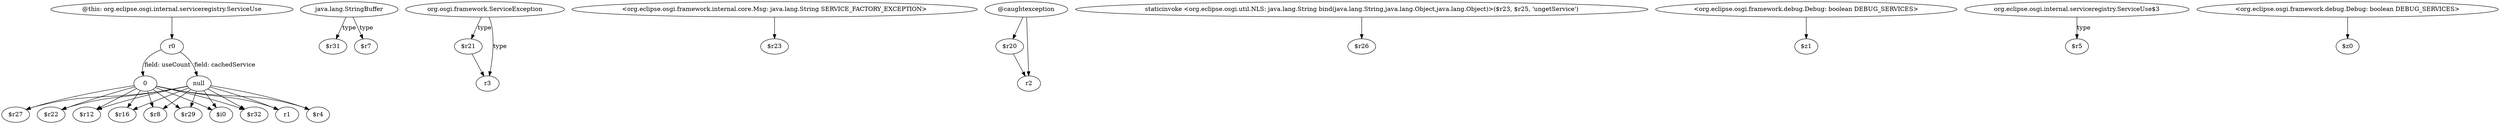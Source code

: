 digraph g {
0[label="@this: org.eclipse.osgi.internal.serviceregistry.ServiceUse"]
1[label="r0"]
0->1[label=""]
2[label="java.lang.StringBuffer"]
3[label="$r31"]
2->3[label="type"]
4[label="0"]
5[label="r1"]
4->5[label=""]
6[label="null"]
7[label="$r27"]
6->7[label=""]
8[label="org.osgi.framework.ServiceException"]
9[label="$r21"]
8->9[label="type"]
1->4[label="field: useCount"]
10[label="$r16"]
6->10[label=""]
11[label="$r29"]
4->11[label=""]
12[label="$r32"]
4->12[label=""]
13[label="<org.eclipse.osgi.framework.internal.core.Msg: java.lang.String SERVICE_FACTORY_EXCEPTION>"]
14[label="$r23"]
13->14[label=""]
15[label="$r20"]
16[label="r2"]
15->16[label=""]
4->10[label=""]
17[label="staticinvoke <org.eclipse.osgi.util.NLS: java.lang.String bind(java.lang.String,java.lang.Object,java.lang.Object)>($r23, $r25, 'ungetService')"]
18[label="$r26"]
17->18[label=""]
19[label="r3"]
8->19[label="type"]
4->7[label=""]
20[label="$r22"]
6->20[label=""]
6->12[label=""]
6->11[label=""]
1->6[label="field: cachedService"]
21[label="$r8"]
4->21[label=""]
22[label="$r12"]
6->22[label=""]
23[label="@caughtexception"]
23->15[label=""]
24[label="$i0"]
6->24[label=""]
25[label="$r4"]
4->25[label=""]
26[label="$r7"]
2->26[label="type"]
6->5[label=""]
23->16[label=""]
4->20[label=""]
9->19[label=""]
6->25[label=""]
27[label="<org.eclipse.osgi.framework.debug.Debug: boolean DEBUG_SERVICES>"]
28[label="$z1"]
27->28[label=""]
4->24[label=""]
29[label="org.eclipse.osgi.internal.serviceregistry.ServiceUse$3"]
30[label="$r5"]
29->30[label="type"]
6->21[label=""]
4->22[label=""]
31[label="<org.eclipse.osgi.framework.debug.Debug: boolean DEBUG_SERVICES>"]
32[label="$z0"]
31->32[label=""]
}